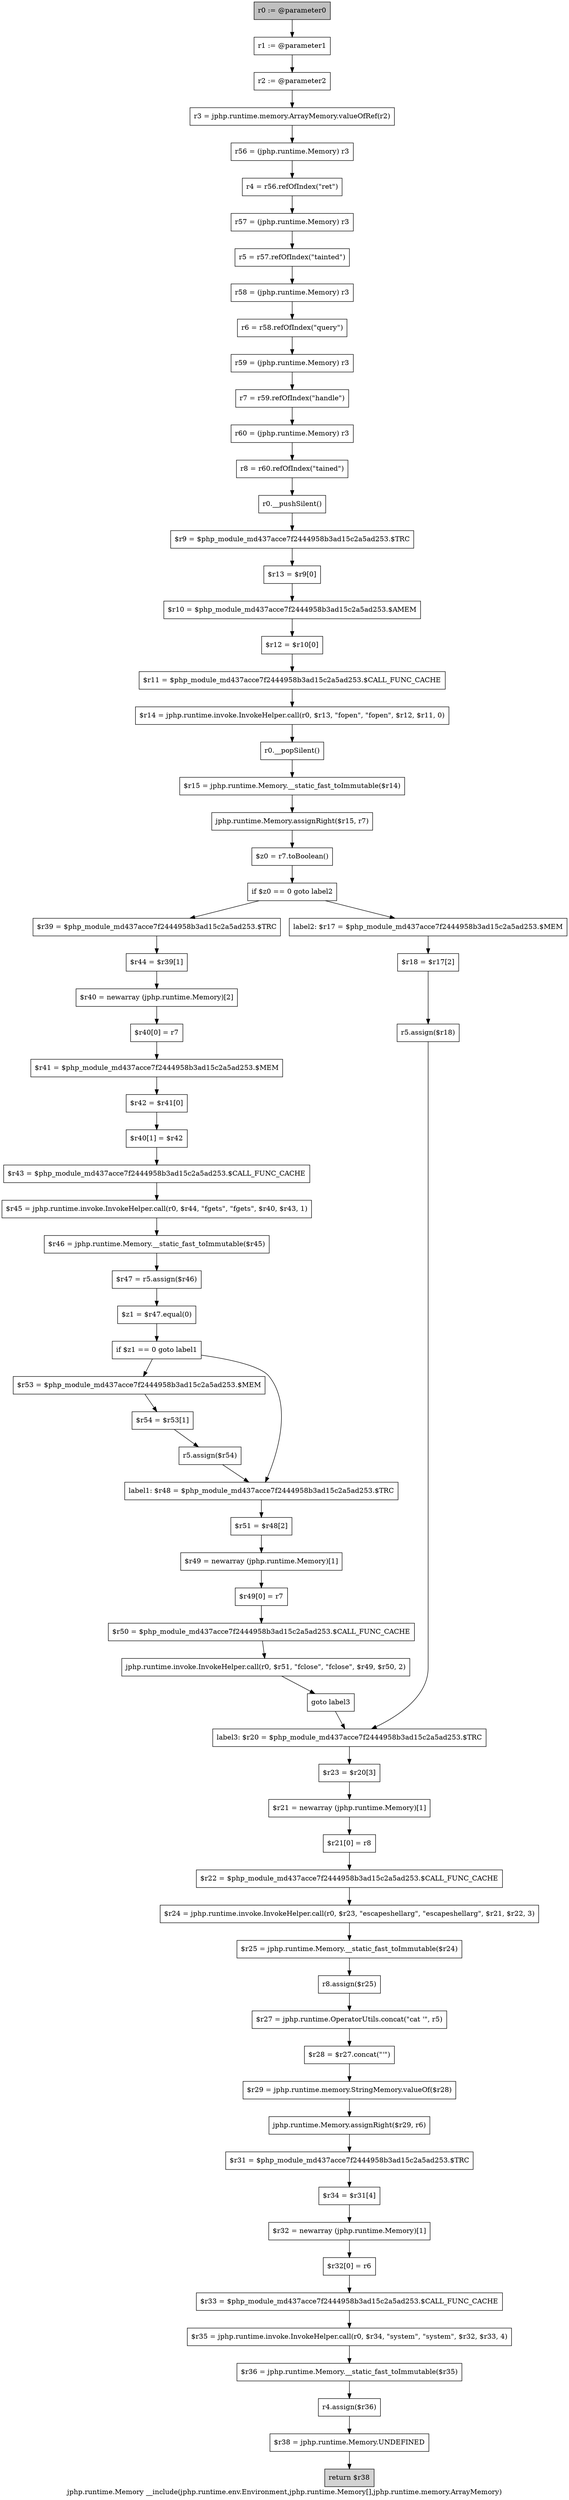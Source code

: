digraph "jphp.runtime.Memory __include(jphp.runtime.env.Environment,jphp.runtime.Memory[],jphp.runtime.memory.ArrayMemory)" {
    label="jphp.runtime.Memory __include(jphp.runtime.env.Environment,jphp.runtime.Memory[],jphp.runtime.memory.ArrayMemory)";
    node [shape=box];
    "0" [style=filled,fillcolor=gray,label="r0 := @parameter0",];
    "1" [label="r1 := @parameter1",];
    "0"->"1";
    "2" [label="r2 := @parameter2",];
    "1"->"2";
    "3" [label="r3 = jphp.runtime.memory.ArrayMemory.valueOfRef(r2)",];
    "2"->"3";
    "4" [label="r56 = (jphp.runtime.Memory) r3",];
    "3"->"4";
    "5" [label="r4 = r56.refOfIndex(\"ret\")",];
    "4"->"5";
    "6" [label="r57 = (jphp.runtime.Memory) r3",];
    "5"->"6";
    "7" [label="r5 = r57.refOfIndex(\"tainted\")",];
    "6"->"7";
    "8" [label="r58 = (jphp.runtime.Memory) r3",];
    "7"->"8";
    "9" [label="r6 = r58.refOfIndex(\"query\")",];
    "8"->"9";
    "10" [label="r59 = (jphp.runtime.Memory) r3",];
    "9"->"10";
    "11" [label="r7 = r59.refOfIndex(\"handle\")",];
    "10"->"11";
    "12" [label="r60 = (jphp.runtime.Memory) r3",];
    "11"->"12";
    "13" [label="r8 = r60.refOfIndex(\"tained\")",];
    "12"->"13";
    "14" [label="r0.__pushSilent()",];
    "13"->"14";
    "15" [label="$r9 = $php_module_md437acce7f2444958b3ad15c2a5ad253.$TRC",];
    "14"->"15";
    "16" [label="$r13 = $r9[0]",];
    "15"->"16";
    "17" [label="$r10 = $php_module_md437acce7f2444958b3ad15c2a5ad253.$AMEM",];
    "16"->"17";
    "18" [label="$r12 = $r10[0]",];
    "17"->"18";
    "19" [label="$r11 = $php_module_md437acce7f2444958b3ad15c2a5ad253.$CALL_FUNC_CACHE",];
    "18"->"19";
    "20" [label="$r14 = jphp.runtime.invoke.InvokeHelper.call(r0, $r13, \"fopen\", \"fopen\", $r12, $r11, 0)",];
    "19"->"20";
    "21" [label="r0.__popSilent()",];
    "20"->"21";
    "22" [label="$r15 = jphp.runtime.Memory.__static_fast_toImmutable($r14)",];
    "21"->"22";
    "23" [label="jphp.runtime.Memory.assignRight($r15, r7)",];
    "22"->"23";
    "24" [label="$z0 = r7.toBoolean()",];
    "23"->"24";
    "25" [label="if $z0 == 0 goto label2",];
    "24"->"25";
    "26" [label="$r39 = $php_module_md437acce7f2444958b3ad15c2a5ad253.$TRC",];
    "25"->"26";
    "49" [label="label2: $r17 = $php_module_md437acce7f2444958b3ad15c2a5ad253.$MEM",];
    "25"->"49";
    "27" [label="$r44 = $r39[1]",];
    "26"->"27";
    "28" [label="$r40 = newarray (jphp.runtime.Memory)[2]",];
    "27"->"28";
    "29" [label="$r40[0] = r7",];
    "28"->"29";
    "30" [label="$r41 = $php_module_md437acce7f2444958b3ad15c2a5ad253.$MEM",];
    "29"->"30";
    "31" [label="$r42 = $r41[0]",];
    "30"->"31";
    "32" [label="$r40[1] = $r42",];
    "31"->"32";
    "33" [label="$r43 = $php_module_md437acce7f2444958b3ad15c2a5ad253.$CALL_FUNC_CACHE",];
    "32"->"33";
    "34" [label="$r45 = jphp.runtime.invoke.InvokeHelper.call(r0, $r44, \"fgets\", \"fgets\", $r40, $r43, 1)",];
    "33"->"34";
    "35" [label="$r46 = jphp.runtime.Memory.__static_fast_toImmutable($r45)",];
    "34"->"35";
    "36" [label="$r47 = r5.assign($r46)",];
    "35"->"36";
    "37" [label="$z1 = $r47.equal(0)",];
    "36"->"37";
    "38" [label="if $z1 == 0 goto label1",];
    "37"->"38";
    "39" [label="$r53 = $php_module_md437acce7f2444958b3ad15c2a5ad253.$MEM",];
    "38"->"39";
    "42" [label="label1: $r48 = $php_module_md437acce7f2444958b3ad15c2a5ad253.$TRC",];
    "38"->"42";
    "40" [label="$r54 = $r53[1]",];
    "39"->"40";
    "41" [label="r5.assign($r54)",];
    "40"->"41";
    "41"->"42";
    "43" [label="$r51 = $r48[2]",];
    "42"->"43";
    "44" [label="$r49 = newarray (jphp.runtime.Memory)[1]",];
    "43"->"44";
    "45" [label="$r49[0] = r7",];
    "44"->"45";
    "46" [label="$r50 = $php_module_md437acce7f2444958b3ad15c2a5ad253.$CALL_FUNC_CACHE",];
    "45"->"46";
    "47" [label="jphp.runtime.invoke.InvokeHelper.call(r0, $r51, \"fclose\", \"fclose\", $r49, $r50, 2)",];
    "46"->"47";
    "48" [label="goto label3",];
    "47"->"48";
    "52" [label="label3: $r20 = $php_module_md437acce7f2444958b3ad15c2a5ad253.$TRC",];
    "48"->"52";
    "50" [label="$r18 = $r17[2]",];
    "49"->"50";
    "51" [label="r5.assign($r18)",];
    "50"->"51";
    "51"->"52";
    "53" [label="$r23 = $r20[3]",];
    "52"->"53";
    "54" [label="$r21 = newarray (jphp.runtime.Memory)[1]",];
    "53"->"54";
    "55" [label="$r21[0] = r8",];
    "54"->"55";
    "56" [label="$r22 = $php_module_md437acce7f2444958b3ad15c2a5ad253.$CALL_FUNC_CACHE",];
    "55"->"56";
    "57" [label="$r24 = jphp.runtime.invoke.InvokeHelper.call(r0, $r23, \"escapeshellarg\", \"escapeshellarg\", $r21, $r22, 3)",];
    "56"->"57";
    "58" [label="$r25 = jphp.runtime.Memory.__static_fast_toImmutable($r24)",];
    "57"->"58";
    "59" [label="r8.assign($r25)",];
    "58"->"59";
    "60" [label="$r27 = jphp.runtime.OperatorUtils.concat(\"cat \'\", r5)",];
    "59"->"60";
    "61" [label="$r28 = $r27.concat(\"\'\")",];
    "60"->"61";
    "62" [label="$r29 = jphp.runtime.memory.StringMemory.valueOf($r28)",];
    "61"->"62";
    "63" [label="jphp.runtime.Memory.assignRight($r29, r6)",];
    "62"->"63";
    "64" [label="$r31 = $php_module_md437acce7f2444958b3ad15c2a5ad253.$TRC",];
    "63"->"64";
    "65" [label="$r34 = $r31[4]",];
    "64"->"65";
    "66" [label="$r32 = newarray (jphp.runtime.Memory)[1]",];
    "65"->"66";
    "67" [label="$r32[0] = r6",];
    "66"->"67";
    "68" [label="$r33 = $php_module_md437acce7f2444958b3ad15c2a5ad253.$CALL_FUNC_CACHE",];
    "67"->"68";
    "69" [label="$r35 = jphp.runtime.invoke.InvokeHelper.call(r0, $r34, \"system\", \"system\", $r32, $r33, 4)",];
    "68"->"69";
    "70" [label="$r36 = jphp.runtime.Memory.__static_fast_toImmutable($r35)",];
    "69"->"70";
    "71" [label="r4.assign($r36)",];
    "70"->"71";
    "72" [label="$r38 = jphp.runtime.Memory.UNDEFINED",];
    "71"->"72";
    "73" [style=filled,fillcolor=lightgray,label="return $r38",];
    "72"->"73";
}
